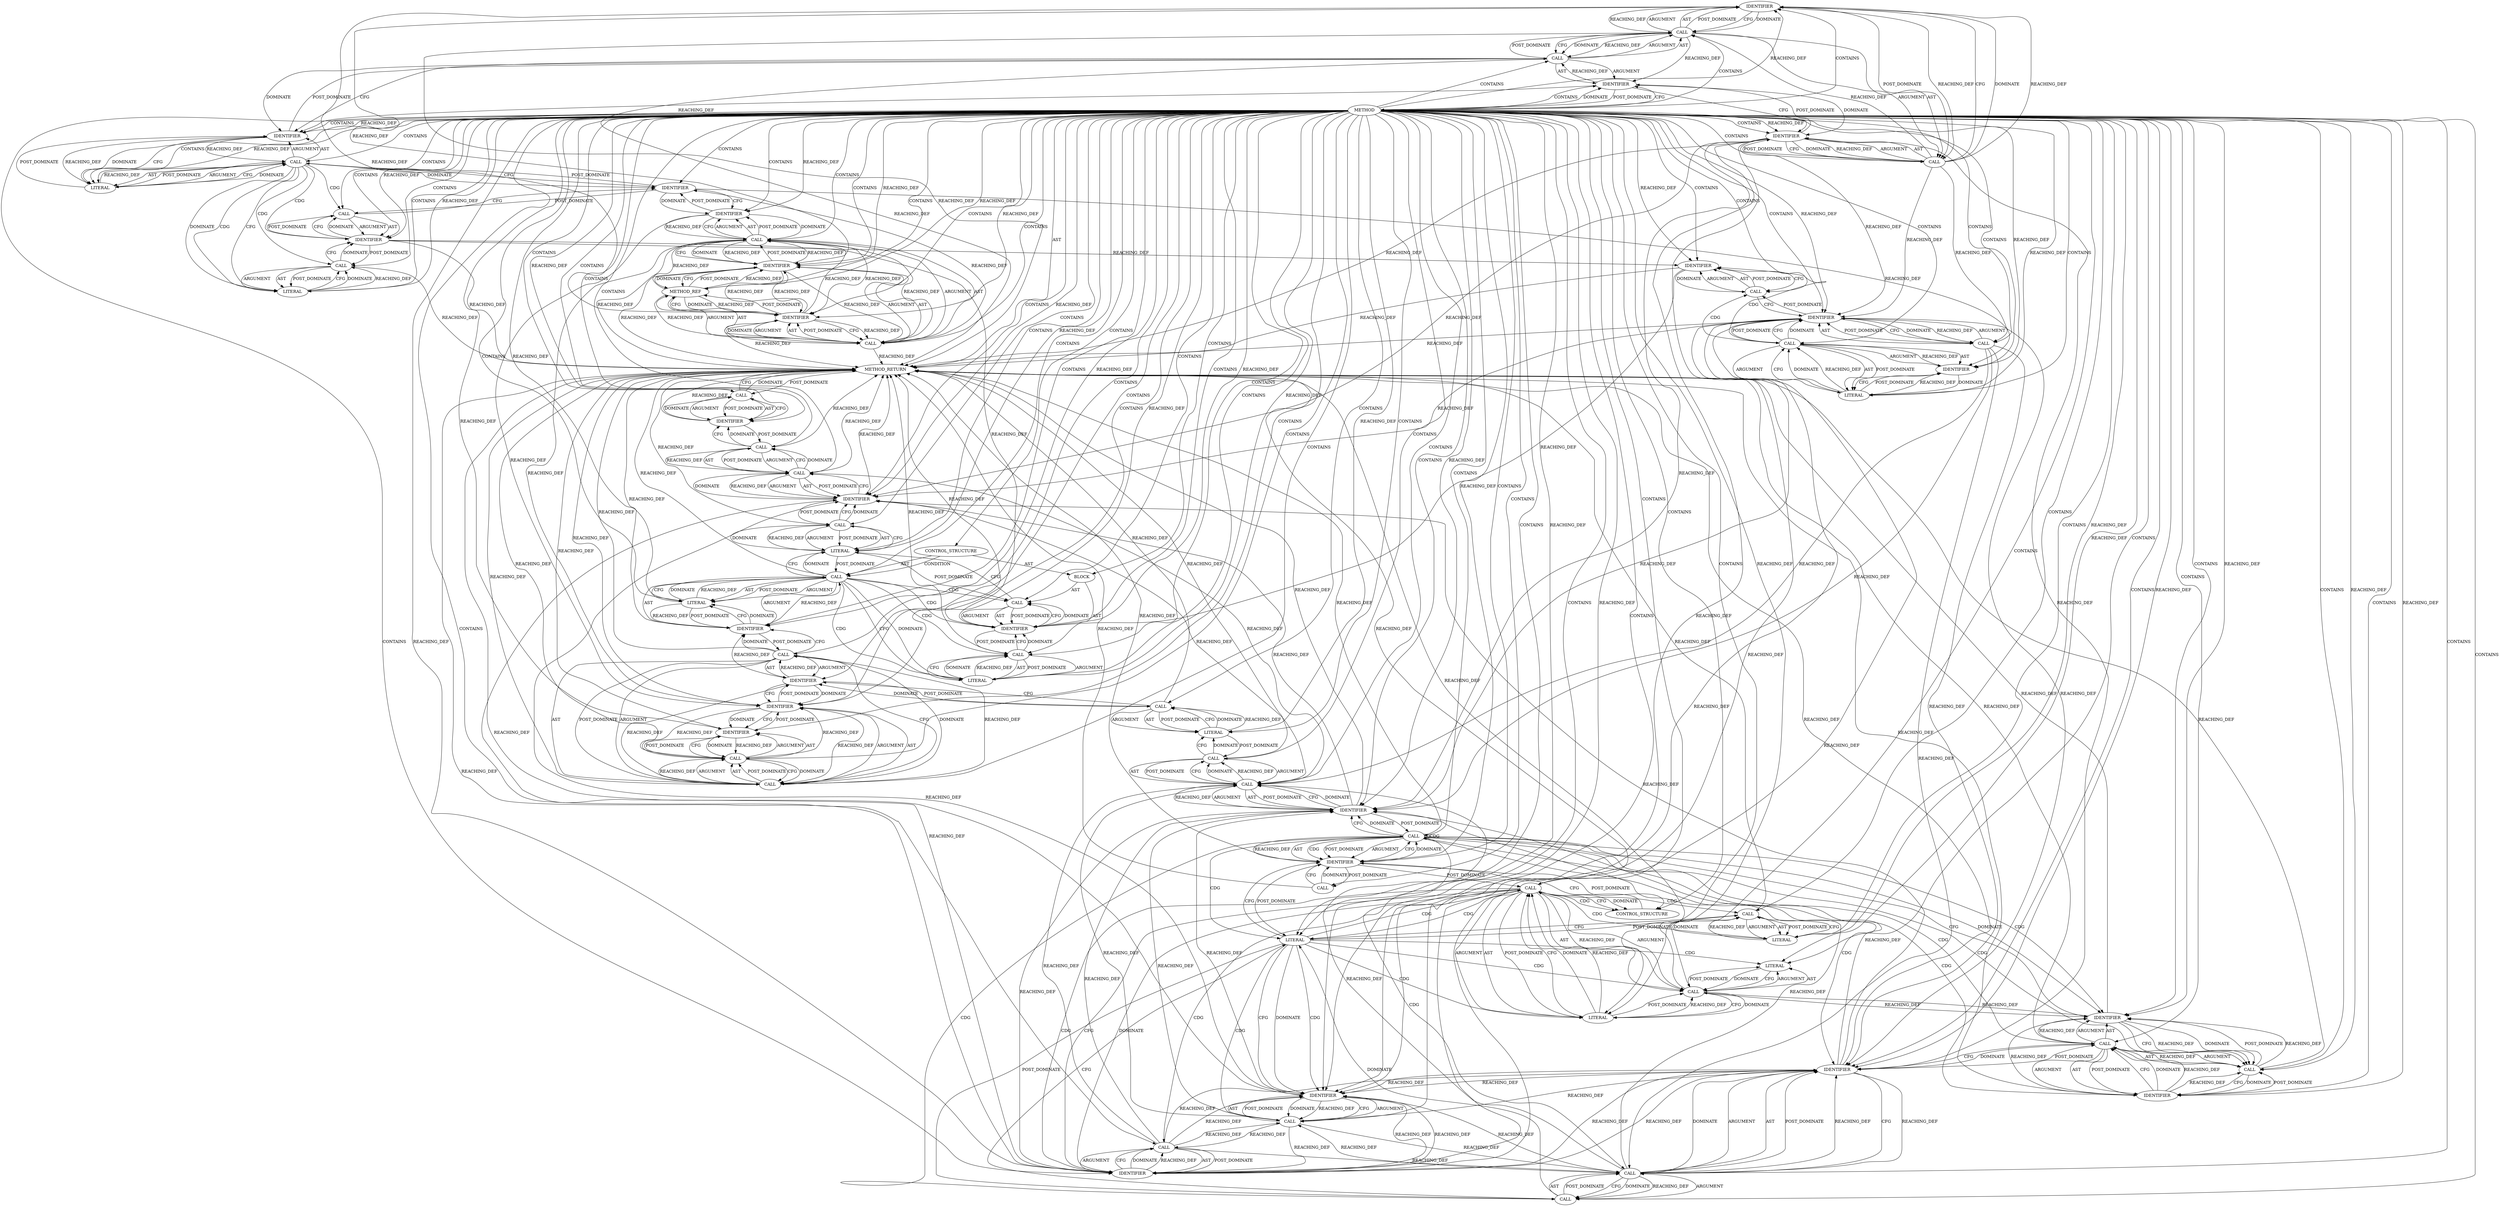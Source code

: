 digraph {
  68719476739[label=IDENTIFIER ARGUMENT_INDEX="2" CODE="NULL" COLUMN_NUMBER="43" LINE_NUMBER="19" NAME="NULL" ORDER="2" TYPE_FULL_NAME="ANY"]
  111669149697[label=METHOD AST_PARENT_FULL_NAME="mutexex.c:<global>" AST_PARENT_TYPE="TYPE_DECL" CODE="int main()
{
    int res;
    pthread_t a_thread;
    void *thread_result;
    res = pthread_mutex_init(&work_mutex, NULL);
    if (res != 0)
    {
        perror("]
  68719476749[label=IDENTIFIER ARGUMENT_INDEX="1" CODE="time_to_exit" COLUMN_NUMBER="13" LINE_NUMBER="35" NAME="time_to_exit" ORDER="1" TYPE_FULL_NAME="int"]
  30064771096[label=CALL ARGUMENT_INDEX="1" CODE="&work_mutex" COLUMN_NUMBER="32" DISPATCH_TYPE="STATIC_DISPATCH" LINE_NUMBER="41" METHOD_FULL_NAME="<operator>.addressOf" NAME="<operator>.addressOf" ORDER="1" SIGNATURE="" TYPE_FULL_NAME="ANY"]
  30064771076[label=CALL ARGUMENT_INDEX="2" CODE="pthread_mutex_init(&work_mutex, NULL)" COLUMN_NUMBER="11" DISPATCH_TYPE="STATIC_DISPATCH" LINE_NUMBER="19" METHOD_FULL_NAME="pthread_mutex_init" NAME="pthread_mutex_init" ORDER="2" SIGNATURE="" TYPE_FULL_NAME="ANY"]
  68719476756[label=IDENTIFIER ARGUMENT_INDEX="1" CODE="work_mutex" COLUMN_NUMBER="27" LINE_NUMBER="54" NAME="work_mutex" ORDER="1" TYPE_FULL_NAME="pthread_mutex_t"]
  47244640262[label=CONTROL_STRUCTURE ARGUMENT_INDEX="-1" CODE="break;" COLUMN_NUMBER="17" CONTROL_STRUCTURE_TYPE="BREAK" LINE_NUMBER="49" ORDER="1" PARSER_TYPE_NAME="CASTBreakStatement"]
  30064771101[label=CALL ARGUMENT_INDEX="-1" CODE="sleep(1)" COLUMN_NUMBER="17" DISPATCH_TYPE="STATIC_DISPATCH" LINE_NUMBER="45" METHOD_FULL_NAME="sleep" NAME="sleep" ORDER="2" SIGNATURE="" TYPE_FULL_NAME="ANY"]
  68719476759[label=IDENTIFIER ARGUMENT_INDEX="1" CODE="thread_result" COLUMN_NUMBER="35" LINE_NUMBER="56" NAME="thread_result" ORDER="1" TYPE_FULL_NAME="void*"]
  30064771097[label=CALL ARGUMENT_INDEX="-1"]
  30064771075[label=CALL ARGUMENT_INDEX="-1" CODE="res = pthread_mutex_init(&work_mutex, NULL)" COLUMN_NUMBER="5" DISPATCH_TYPE="STATIC_DISPATCH" LINE_NUMBER="19" METHOD_FULL_NAME="<operator>.assignment" NAME="<operator>.assignment" ORDER="4" SIGNATURE="" TYPE_FULL_NAME="ANY"]
  124554051584[label=METHOD_REF ARGUMENT_INDEX="3" CODE="thread_function" COLUMN_NUMBER="43" LINE_NUMBER="26" METHOD_FULL_NAME="thread_function" ORDER="3" TYPE_FULL_NAME="void*"]
  30064771091[label=CALL ARGUMENT_INDEX="-1" CODE="fgets(work_area, WORK_SIZE, stdin)" COLUMN_NUMBER="9" DISPATCH_TYPE="STATIC_DISPATCH" LINE_NUMBER="37" METHOD_FULL_NAME="fgets" NAME="fgets" ORDER="1" SIGNATURE="" TYPE_FULL_NAME="ANY"]
  30064771102[label=CALL ARGUMENT_INDEX="-1" CODE="pthread_mutex_unlock(&work_mutex)" COLUMN_NUMBER="5" DISPATCH_TYPE="STATIC_DISPATCH" LINE_NUMBER="54" METHOD_FULL_NAME="pthread_mutex_unlock" NAME="pthread_mutex_unlock" ORDER="11" SIGNATURE="" TYPE_FULL_NAME="ANY"]
  30064771083[label=CALL ARGUMENT_INDEX="1" CODE="&a_thread" COLUMN_NUMBER="26" DISPATCH_TYPE="STATIC_DISPATCH" LINE_NUMBER="26" METHOD_FULL_NAME="<operator>.addressOf" NAME="<operator>.addressOf" ORDER="1" SIGNATURE="" TYPE_FULL_NAME="ANY"]
  68719476747[label=IDENTIFIER ARGUMENT_INDEX="1" CODE="EXIT_FAILURE" COLUMN_NUMBER="14" LINE_NUMBER="30" NAME="EXIT_FAILURE" ORDER="1" TYPE_FULL_NAME="ANY"]
  30064771113[label=CALL ARGUMENT_INDEX="1" CODE="&work_mutex" COLUMN_NUMBER="27" DISPATCH_TYPE="STATIC_DISPATCH" LINE_NUMBER="64" METHOD_FULL_NAME="<operator>.addressOf" NAME="<operator>.addressOf" ORDER="1" SIGNATURE="" TYPE_FULL_NAME="ANY"]
  68719476742[label=IDENTIFIER ARGUMENT_INDEX="1" CODE="res" COLUMN_NUMBER="5" LINE_NUMBER="26" NAME="res" ORDER="1" TYPE_FULL_NAME="int"]
  68719476762[label=IDENTIFIER ARGUMENT_INDEX="1" CODE="work_mutex" COLUMN_NUMBER="28" LINE_NUMBER="64" NAME="work_mutex" ORDER="1" TYPE_FULL_NAME="pthread_mutex_t"]
  68719476755[label=IDENTIFIER ARGUMENT_INDEX="1" CODE="work_mutex" COLUMN_NUMBER="39" LINE_NUMBER="44" NAME="work_mutex" ORDER="1" TYPE_FULL_NAME="pthread_mutex_t"]
  30064771098[label=CALL ARGUMENT_INDEX="1"]
  68719476748[label=IDENTIFIER ARGUMENT_INDEX="1" CODE="work_mutex" COLUMN_NUMBER="25" LINE_NUMBER="33" NAME="work_mutex" ORDER="1" TYPE_FULL_NAME="pthread_mutex_t"]
  68719476763[label=IDENTIFIER ARGUMENT_INDEX="1" CODE="EXIT_SUCCESS" COLUMN_NUMBER="10" LINE_NUMBER="65" NAME="EXIT_SUCCESS" ORDER="1" TYPE_FULL_NAME="ANY"]
  30064771110[label=CALL ARGUMENT_INDEX="-1" CODE="exit(EXIT_FAILURE)" COLUMN_NUMBER="9" DISPATCH_TYPE="STATIC_DISPATCH" LINE_NUMBER="60" METHOD_FULL_NAME="exit" NAME="exit" ORDER="2" SIGNATURE="" TYPE_FULL_NAME="ANY"]
  30064771107[label=CALL ARGUMENT_INDEX="2" CODE="&thread_result" COLUMN_NUMBER="34" DISPATCH_TYPE="STATIC_DISPATCH" LINE_NUMBER="56" METHOD_FULL_NAME="<operator>.addressOf" NAME="<operator>.addressOf" ORDER="2" SIGNATURE="" TYPE_FULL_NAME="ANY"]
  90194313220[label=LITERAL ARGUMENT_INDEX="2" CODE="0" COLUMN_NUMBER="16" LINE_NUMBER="27" ORDER="2" TYPE_FULL_NAME="int"]
  30064771080[label=CALL ARGUMENT_INDEX="-1" CODE="exit(EXIT_FAILURE)" COLUMN_NUMBER="9" DISPATCH_TYPE="STATIC_DISPATCH" LINE_NUMBER="23" METHOD_FULL_NAME="exit" NAME="exit" ORDER="2" SIGNATURE="" TYPE_FULL_NAME="ANY"]
  68719476743[label=IDENTIFIER ARGUMENT_INDEX="1" CODE="a_thread" COLUMN_NUMBER="27" LINE_NUMBER="26" NAME="a_thread" ORDER="1" TYPE_FULL_NAME="pthread_t"]
  68719476744[label=IDENTIFIER ARGUMENT_INDEX="2" CODE="NULL" COLUMN_NUMBER="37" LINE_NUMBER="26" NAME="NULL" ORDER="2" TYPE_FULL_NAME="ANY"]
  90194313231[label=LITERAL ARGUMENT_INDEX="1" CODE="" COLUMN_NUMBER="12" LINE_NUMBER="63" ORDER="1" TYPE_FULL_NAME="char*"]
  30064771092[label=CALL ARGUMENT_INDEX="2" CODE="WORK_SIZE" COLUMN_NUMBER="26" DISPATCH_TYPE="INLINED" LINE_NUMBER="37" METHOD_FULL_NAME="mutexex.c:10:10:WORK_SIZE:0" NAME="WORK_SIZE" ORDER="2" SIGNATURE="" TYPE_FULL_NAME="int"]
  30064771094[label=CALL ARGUMENT_INDEX="1" CODE="&work_mutex" COLUMN_NUMBER="30" DISPATCH_TYPE="STATIC_DISPATCH" LINE_NUMBER="38" METHOD_FULL_NAME="<operator>.addressOf" NAME="<operator>.addressOf" ORDER="1" SIGNATURE="" TYPE_FULL_NAME="ANY"]
  90194313218[label=LITERAL ARGUMENT_INDEX="2" CODE="0" COLUMN_NUMBER="16" LINE_NUMBER="20" ORDER="2" TYPE_FULL_NAME="int"]
  68719476753[label=IDENTIFIER ARGUMENT_INDEX="1" CODE="work_mutex" COLUMN_NUMBER="33" LINE_NUMBER="41" NAME="work_mutex" ORDER="1" TYPE_FULL_NAME="pthread_mutex_t"]
  68719476738[label=IDENTIFIER ARGUMENT_INDEX="1" CODE="work_mutex" COLUMN_NUMBER="31" LINE_NUMBER="19" NAME="work_mutex" ORDER="1" TYPE_FULL_NAME="pthread_mutex_t"]
  30064771112[label=CALL ARGUMENT_INDEX="-1" CODE="pthread_mutex_destroy(&work_mutex)" COLUMN_NUMBER="5" DISPATCH_TYPE="STATIC_DISPATCH" LINE_NUMBER="64" METHOD_FULL_NAME="pthread_mutex_destroy" NAME="pthread_mutex_destroy" ORDER="16" SIGNATURE="" TYPE_FULL_NAME="ANY"]
  30064771077[label=CALL ARGUMENT_INDEX="1" CODE="&work_mutex" COLUMN_NUMBER="30" DISPATCH_TYPE="STATIC_DISPATCH" LINE_NUMBER="19" METHOD_FULL_NAME="<operator>.addressOf" NAME="<operator>.addressOf" ORDER="1" SIGNATURE="" TYPE_FULL_NAME="ANY"]
  30064771114[label=CALL ARGUMENT_INDEX="-1" CODE="exit(EXIT_SUCCESS)" COLUMN_NUMBER="5" DISPATCH_TYPE="STATIC_DISPATCH" LINE_NUMBER="65" METHOD_FULL_NAME="exit" NAME="exit" ORDER="17" SIGNATURE="" TYPE_FULL_NAME="ANY"]
  30064771082[label=CALL ARGUMENT_INDEX="2" CODE="pthread_create(&a_thread, NULL, thread_function, NULL)" COLUMN_NUMBER="11" DISPATCH_TYPE="STATIC_DISPATCH" LINE_NUMBER="26" METHOD_FULL_NAME="pthread_create" NAME="pthread_create" ORDER="2" SIGNATURE="" TYPE_FULL_NAME="ANY"]
  68719476746[label=IDENTIFIER ARGUMENT_INDEX="1" CODE="res" COLUMN_NUMBER="9" LINE_NUMBER="27" NAME="res" ORDER="1" TYPE_FULL_NAME="int"]
  68719476737[label=IDENTIFIER ARGUMENT_INDEX="1" CODE="res" COLUMN_NUMBER="5" LINE_NUMBER="19" NAME="res" ORDER="1" TYPE_FULL_NAME="int"]
  68719476761[label=IDENTIFIER ARGUMENT_INDEX="1" CODE="EXIT_FAILURE" COLUMN_NUMBER="14" LINE_NUMBER="60" NAME="EXIT_FAILURE" ORDER="1" TYPE_FULL_NAME="ANY"]
  68719476760[label=IDENTIFIER ARGUMENT_INDEX="1" CODE="res" COLUMN_NUMBER="9" LINE_NUMBER="57" NAME="res" ORDER="1" TYPE_FULL_NAME="int"]
  30064771089[label=CALL ARGUMENT_INDEX="-1" CODE="printf(" COLUMN_NUMBER="5" DISPATCH_TYPE="STATIC_DISPATCH" LINE_NUMBER="34" METHOD_FULL_NAME="printf" NAME="printf" ORDER="9" SIGNATURE="" TYPE_FULL_NAME="ANY"]
  30064771086[label=CALL ARGUMENT_INDEX="-1" CODE="exit(EXIT_FAILURE)" COLUMN_NUMBER="9" DISPATCH_TYPE="STATIC_DISPATCH" LINE_NUMBER="30" METHOD_FULL_NAME="exit" NAME="exit" ORDER="2" SIGNATURE="" TYPE_FULL_NAME="ANY"]
  30064771111[label=CALL ARGUMENT_INDEX="-1" CODE="printf(" COLUMN_NUMBER="5" DISPATCH_TYPE="STATIC_DISPATCH" LINE_NUMBER="63" METHOD_FULL_NAME="printf" NAME="printf" ORDER="15" SIGNATURE="" TYPE_FULL_NAME="ANY"]
  68719476758[label=IDENTIFIER ARGUMENT_INDEX="1" CODE="a_thread" COLUMN_NUMBER="24" LINE_NUMBER="56" NAME="a_thread" ORDER="1" TYPE_FULL_NAME="pthread_t"]
  30064771088[label=CALL ARGUMENT_INDEX="1" CODE="&work_mutex" COLUMN_NUMBER="24" DISPATCH_TYPE="STATIC_DISPATCH" LINE_NUMBER="33" METHOD_FULL_NAME="<operator>.addressOf" NAME="<operator>.addressOf" ORDER="1" SIGNATURE="" TYPE_FULL_NAME="ANY"]
  30064771103[label=CALL ARGUMENT_INDEX="1" CODE="&work_mutex" COLUMN_NUMBER="26" DISPATCH_TYPE="STATIC_DISPATCH" LINE_NUMBER="54" METHOD_FULL_NAME="<operator>.addressOf" NAME="<operator>.addressOf" ORDER="1" SIGNATURE="" TYPE_FULL_NAME="ANY"]
  90194313230[label=LITERAL ARGUMENT_INDEX="1" CODE="" COLUMN_NUMBER="16" LINE_NUMBER="59" ORDER="1" TYPE_FULL_NAME="char*"]
  25769803786[label=BLOCK ARGUMENT_INDEX="-1" CODE="{
        perror(" COLUMN_NUMBER="5" LINE_NUMBER="58" ORDER="2" TYPE_FULL_NAME="void"]
  30064771106[label=CALL ARGUMENT_INDEX="2" CODE="pthread_join(a_thread, &thread_result)" COLUMN_NUMBER="11" DISPATCH_TYPE="STATIC_DISPATCH" LINE_NUMBER="56" METHOD_FULL_NAME="pthread_join" NAME="pthread_join" ORDER="2" SIGNATURE="" TYPE_FULL_NAME="ANY"]
  30064771078[label=CALL ARGUMENT_INDEX="-1" CODE="res != 0" COLUMN_NUMBER="9" DISPATCH_TYPE="STATIC_DISPATCH" LINE_NUMBER="20" METHOD_FULL_NAME="<operator>.notEquals" NAME="<operator>.notEquals" ORDER="1" SIGNATURE="" TYPE_FULL_NAME="ANY"]
  68719476745[label=IDENTIFIER ARGUMENT_INDEX="4" CODE="NULL" COLUMN_NUMBER="60" LINE_NUMBER="26" NAME="NULL" ORDER="4" TYPE_FULL_NAME="ANY"]
  68719476741[label=IDENTIFIER ARGUMENT_INDEX="1" CODE="EXIT_FAILURE" COLUMN_NUMBER="14" LINE_NUMBER="23" NAME="EXIT_FAILURE" ORDER="1" TYPE_FULL_NAME="ANY"]
  68719476752[label=IDENTIFIER ARGUMENT_INDEX="1" CODE="work_mutex" COLUMN_NUMBER="31" LINE_NUMBER="38" NAME="work_mutex" ORDER="1" TYPE_FULL_NAME="pthread_mutex_t"]
  30064771079[label=CALL ARGUMENT_INDEX="-1" CODE="perror(" COLUMN_NUMBER="9" DISPATCH_TYPE="STATIC_DISPATCH" LINE_NUMBER="22" METHOD_FULL_NAME="perror" NAME="perror" ORDER="1" SIGNATURE="" TYPE_FULL_NAME="ANY"]
  30064771093[label=CALL ARGUMENT_INDEX="-1" CODE="pthread_mutex_unlock(&work_mutex)" COLUMN_NUMBER="9" DISPATCH_TYPE="STATIC_DISPATCH" LINE_NUMBER="38" METHOD_FULL_NAME="pthread_mutex_unlock" NAME="pthread_mutex_unlock" ORDER="2" SIGNATURE="" TYPE_FULL_NAME="ANY"]
  30064771109[label=CALL ARGUMENT_INDEX="-1" CODE="perror(" COLUMN_NUMBER="9" DISPATCH_TYPE="STATIC_DISPATCH" LINE_NUMBER="59" METHOD_FULL_NAME="perror" NAME="perror" ORDER="1" SIGNATURE="" TYPE_FULL_NAME="ANY"]
  30064771084[label=CALL ARGUMENT_INDEX="-1" CODE="res != 0" COLUMN_NUMBER="9" DISPATCH_TYPE="STATIC_DISPATCH" LINE_NUMBER="27" METHOD_FULL_NAME="<operator>.notEquals" NAME="<operator>.notEquals" ORDER="1" SIGNATURE="" TYPE_FULL_NAME="ANY"]
  128849018880[label=METHOD_RETURN CODE="RET" COLUMN_NUMBER="1" EVALUATION_STRATEGY="BY_VALUE" LINE_NUMBER="14" ORDER="2" TYPE_FULL_NAME="int"]
  68719476750[label=IDENTIFIER ARGUMENT_INDEX="1" CODE="work_area" COLUMN_NUMBER="15" LINE_NUMBER="37" NAME="work_area" ORDER="1"]
  68719476751[label=IDENTIFIER ARGUMENT_INDEX="3" CODE="stdin" COLUMN_NUMBER="37" LINE_NUMBER="37" NAME="stdin" ORDER="3" TYPE_FULL_NAME="ANY"]
  90194313227[label=LITERAL ARGUMENT_INDEX="1" CODE="1" COLUMN_NUMBER="23" LINE_NUMBER="45" ORDER="1" TYPE_FULL_NAME="int"]
  90194313224[label=LITERAL ARGUMENT_INDEX="-1" CODE="1" COLUMN_NUMBER="16" LINE_NUMBER="39" ORDER="1" TYPE_FULL_NAME="int"]
  90194313219[label=LITERAL ARGUMENT_INDEX="1" CODE="" COLUMN_NUMBER="16" LINE_NUMBER="22" ORDER="1" TYPE_FULL_NAME="char*"]
  30064771104[label=CALL ARGUMENT_INDEX="-1" CODE="printf(" COLUMN_NUMBER="5" DISPATCH_TYPE="STATIC_DISPATCH" LINE_NUMBER="55" METHOD_FULL_NAME="printf" NAME="printf" ORDER="12" SIGNATURE="" TYPE_FULL_NAME="ANY"]
  30064771105[label=CALL ARGUMENT_INDEX="-1" CODE="res = pthread_join(a_thread, &thread_result)" COLUMN_NUMBER="5" DISPATCH_TYPE="STATIC_DISPATCH" LINE_NUMBER="56" METHOD_FULL_NAME="<operator>.assignment" NAME="<operator>.assignment" ORDER="13" SIGNATURE="" TYPE_FULL_NAME="ANY"]
  90194313229[label=LITERAL ARGUMENT_INDEX="2" CODE="0" COLUMN_NUMBER="16" LINE_NUMBER="57" ORDER="2" TYPE_FULL_NAME="int"]
  90194313226[label=LITERAL ARGUMENT_INDEX="2" CODE="'\0'" COLUMN_NUMBER="33" LINE_NUMBER="42" ORDER="2" TYPE_FULL_NAME="char"]
  30064771090[label=CALL ARGUMENT_INDEX="-1" CODE="!time_to_exit" COLUMN_NUMBER="12" DISPATCH_TYPE="STATIC_DISPATCH" LINE_NUMBER="35" METHOD_FULL_NAME="<operator>.logicalNot" NAME="<operator>.logicalNot" ORDER="1" SIGNATURE="" TYPE_FULL_NAME="ANY"]
  30064771108[label=CALL ARGUMENT_INDEX="-1" CODE="res != 0" COLUMN_NUMBER="9" DISPATCH_TYPE="STATIC_DISPATCH" LINE_NUMBER="57" METHOD_FULL_NAME="<operator>.notEquals" NAME="<operator>.notEquals" ORDER="1" SIGNATURE="" TYPE_FULL_NAME="ANY"]
  47244640263[label=CONTROL_STRUCTURE ARGUMENT_INDEX="-1" CODE="if (res != 0)" COLUMN_NUMBER="5" CONTROL_STRUCTURE_TYPE="IF" LINE_NUMBER="57" ORDER="14" PARSER_TYPE_NAME="CASTIfStatement"]
  30064771100[label=CALL ARGUMENT_INDEX="1" CODE="&work_mutex" COLUMN_NUMBER="38" DISPATCH_TYPE="STATIC_DISPATCH" LINE_NUMBER="44" METHOD_FULL_NAME="<operator>.addressOf" NAME="<operator>.addressOf" ORDER="1" SIGNATURE="" TYPE_FULL_NAME="ANY"]
  68719476757[label=IDENTIFIER ARGUMENT_INDEX="1" CODE="res" COLUMN_NUMBER="5" LINE_NUMBER="56" NAME="res" ORDER="1" TYPE_FULL_NAME="int"]
  68719476740[label=IDENTIFIER ARGUMENT_INDEX="1" CODE="res" COLUMN_NUMBER="9" LINE_NUMBER="20" NAME="res" ORDER="1" TYPE_FULL_NAME="int"]
  90194313225[label=LITERAL ARGUMENT_INDEX="2" CODE="0" COLUMN_NUMBER="27" LINE_NUMBER="42" ORDER="2" TYPE_FULL_NAME="int"]
  90194313228[label=LITERAL ARGUMENT_INDEX="1" CODE="" COLUMN_NUMBER="12" LINE_NUMBER="55" ORDER="1" TYPE_FULL_NAME="char*"]
  25769803786 -> 30064771109 [label=AST]
  25769803786 -> 30064771110 [label=AST]
  30064771075 -> 68719476737 [label=ARGUMENT]
  30064771075 -> 30064771076 [label=ARGUMENT]
  30064771075 -> 68719476737 [label=AST]
  30064771075 -> 30064771076 [label=AST]
  30064771075 -> 68719476740 [label=CFG]
  30064771075 -> 68719476740 [label=DOMINATE]
  30064771075 -> 30064771076 [label=POST_DOMINATE]
  30064771075 -> 128849018880 [label=REACHING_DEF]
  30064771076 -> 30064771077 [label=ARGUMENT]
  30064771076 -> 68719476739 [label=ARGUMENT]
  30064771076 -> 30064771077 [label=AST]
  30064771076 -> 68719476739 [label=AST]
  30064771076 -> 30064771075 [label=CFG]
  30064771076 -> 30064771075 [label=DOMINATE]
  30064771076 -> 68719476739 [label=POST_DOMINATE]
  30064771076 -> 68719476737 [label=REACHING_DEF]
  30064771076 -> 30064771075 [label=REACHING_DEF]
  30064771076 -> 128849018880 [label=REACHING_DEF]
  30064771077 -> 68719476738 [label=ARGUMENT]
  30064771077 -> 68719476738 [label=AST]
  30064771077 -> 68719476739 [label=CFG]
  30064771077 -> 68719476739 [label=DOMINATE]
  30064771077 -> 68719476738 [label=POST_DOMINATE]
  30064771077 -> 68719476739 [label=REACHING_DEF]
  30064771077 -> 30064771076 [label=REACHING_DEF]
  30064771077 -> 68719476748 [label=REACHING_DEF]
  30064771077 -> 30064771088 [label=REACHING_DEF]
  30064771078 -> 68719476740 [label=ARGUMENT]
  30064771078 -> 90194313218 [label=ARGUMENT]
  30064771078 -> 68719476740 [label=AST]
  30064771078 -> 90194313218 [label=AST]
  30064771078 -> 30064771080 [label=CDG]
  30064771078 -> 30064771079 [label=CDG]
  30064771078 -> 90194313219 [label=CDG]
  30064771078 -> 68719476741 [label=CDG]
  30064771078 -> 90194313219 [label=CFG]
  30064771078 -> 68719476742 [label=CFG]
  30064771078 -> 68719476742 [label=DOMINATE]
  30064771078 -> 90194313219 [label=DOMINATE]
  30064771078 -> 90194313218 [label=POST_DOMINATE]
  30064771079 -> 90194313219 [label=ARGUMENT]
  30064771079 -> 90194313219 [label=AST]
  30064771079 -> 68719476741 [label=CFG]
  30064771079 -> 68719476741 [label=DOMINATE]
  30064771079 -> 90194313219 [label=POST_DOMINATE]
  30064771079 -> 128849018880 [label=REACHING_DEF]
  30064771080 -> 68719476741 [label=ARGUMENT]
  30064771080 -> 68719476741 [label=AST]
  30064771080 -> 68719476742 [label=CFG]
  30064771080 -> 68719476741 [label=POST_DOMINATE]
  30064771082 -> 30064771083 [label=ARGUMENT]
  30064771082 -> 68719476744 [label=ARGUMENT]
  30064771082 -> 124554051584 [label=ARGUMENT]
  30064771082 -> 68719476745 [label=ARGUMENT]
  30064771082 -> 30064771083 [label=AST]
  30064771082 -> 68719476744 [label=AST]
  30064771082 -> 124554051584 [label=AST]
  30064771082 -> 68719476745 [label=AST]
  30064771082 -> 68719476745 [label=POST_DOMINATE]
  30064771082 -> 68719476742 [label=REACHING_DEF]
  30064771082 -> 128849018880 [label=REACHING_DEF]
  30064771083 -> 68719476743 [label=ARGUMENT]
  30064771083 -> 68719476743 [label=AST]
  30064771083 -> 68719476744 [label=CFG]
  30064771083 -> 68719476744 [label=DOMINATE]
  30064771083 -> 68719476743 [label=POST_DOMINATE]
  30064771083 -> 68719476744 [label=REACHING_DEF]
  30064771083 -> 68719476745 [label=REACHING_DEF]
  30064771083 -> 30064771082 [label=REACHING_DEF]
  30064771083 -> 68719476758 [label=REACHING_DEF]
  30064771083 -> 128849018880 [label=REACHING_DEF]
  30064771084 -> 68719476746 [label=ARGUMENT]
  30064771084 -> 90194313220 [label=ARGUMENT]
  30064771084 -> 68719476746 [label=AST]
  30064771084 -> 90194313220 [label=AST]
  30064771084 -> 30064771086 [label=CDG]
  30064771084 -> 68719476747 [label=CDG]
  30064771084 -> 68719476748 [label=CFG]
  30064771084 -> 68719476748 [label=DOMINATE]
  30064771084 -> 90194313220 [label=POST_DOMINATE]
  30064771086 -> 68719476747 [label=ARGUMENT]
  30064771086 -> 68719476747 [label=AST]
  30064771086 -> 68719476748 [label=CFG]
  30064771086 -> 68719476747 [label=POST_DOMINATE]
  30064771088 -> 68719476748 [label=ARGUMENT]
  30064771088 -> 68719476748 [label=AST]
  30064771088 -> 68719476748 [label=POST_DOMINATE]
  30064771088 -> 30064771103 [label=REACHING_DEF]
  30064771088 -> 30064771094 [label=REACHING_DEF]
  30064771088 -> 68719476752 [label=REACHING_DEF]
  30064771088 -> 68719476756 [label=REACHING_DEF]
  30064771089 -> 68719476749 [label=CFG]
  30064771089 -> 68719476749 [label=DOMINATE]
  30064771089 -> 128849018880 [label=REACHING_DEF]
  30064771090 -> 68719476749 [label=ARGUMENT]
  30064771090 -> 68719476749 [label=AST]
  30064771090 -> 30064771090 [label=CDG]
  30064771090 -> 30064771092 [label=CDG]
  30064771090 -> 30064771091 [label=CDG]
  30064771090 -> 30064771094 [label=CDG]
  30064771090 -> 30064771093 [label=CDG]
  30064771090 -> 90194313224 [label=CDG]
  30064771090 -> 68719476749 [label=CDG]
  30064771090 -> 68719476751 [label=CDG]
  30064771090 -> 68719476750 [label=CDG]
  30064771090 -> 68719476752 [label=CDG]
  30064771090 -> 68719476750 [label=CFG]
  30064771090 -> 68719476756 [label=CFG]
  30064771090 -> 68719476750 [label=DOMINATE]
  30064771090 -> 68719476756 [label=DOMINATE]
  30064771090 -> 68719476749 [label=POST_DOMINATE]
  30064771090 -> 128849018880 [label=REACHING_DEF]
  30064771091 -> 68719476750 [label=ARGUMENT]
  30064771091 -> 30064771092 [label=ARGUMENT]
  30064771091 -> 68719476751 [label=ARGUMENT]
  30064771091 -> 68719476750 [label=AST]
  30064771091 -> 30064771092 [label=AST]
  30064771091 -> 68719476751 [label=AST]
  30064771091 -> 68719476752 [label=CFG]
  30064771091 -> 68719476752 [label=DOMINATE]
  30064771091 -> 68719476751 [label=POST_DOMINATE]
  30064771091 -> 128849018880 [label=REACHING_DEF]
  30064771092 -> 68719476751 [label=CFG]
  30064771092 -> 68719476751 [label=DOMINATE]
  30064771092 -> 68719476750 [label=POST_DOMINATE]
  30064771092 -> 68719476750 [label=REACHING_DEF]
  30064771092 -> 30064771091 [label=REACHING_DEF]
  30064771092 -> 128849018880 [label=REACHING_DEF]
  30064771093 -> 30064771094 [label=ARGUMENT]
  30064771093 -> 30064771094 [label=AST]
  30064771093 -> 90194313224 [label=CFG]
  30064771093 -> 90194313224 [label=DOMINATE]
  30064771093 -> 30064771094 [label=POST_DOMINATE]
  30064771094 -> 68719476752 [label=ARGUMENT]
  30064771094 -> 68719476752 [label=AST]
  30064771094 -> 30064771093 [label=CFG]
  30064771094 -> 30064771093 [label=DOMINATE]
  30064771094 -> 68719476752 [label=POST_DOMINATE]
  30064771094 -> 68719476753 [label=REACHING_DEF]
  30064771094 -> 30064771103 [label=REACHING_DEF]
  30064771094 -> 30064771096 [label=REACHING_DEF]
  30064771094 -> 30064771093 [label=REACHING_DEF]
  30064771094 -> 68719476752 [label=REACHING_DEF]
  30064771094 -> 68719476756 [label=REACHING_DEF]
  30064771096 -> 68719476753 [label=ARGUMENT]
  30064771096 -> 68719476753 [label=AST]
  30064771096 -> 68719476753 [label=POST_DOMINATE]
  30064771096 -> 30064771103 [label=REACHING_DEF]
  30064771096 -> 68719476755 [label=REACHING_DEF]
  30064771096 -> 30064771100 [label=REACHING_DEF]
  30064771096 -> 30064771094 [label=REACHING_DEF]
  30064771096 -> 68719476752 [label=REACHING_DEF]
  30064771096 -> 68719476756 [label=REACHING_DEF]
  30064771097 -> 30064771098 [label=ARGUMENT]
  30064771097 -> 90194313226 [label=ARGUMENT]
  30064771097 -> 30064771098 [label=AST]
  30064771097 -> 90194313226 [label=AST]
  30064771097 -> 90194313227 [label=CDG]
  30064771097 -> 47244640262 [label=CDG]
  30064771097 -> 90194313224 [label=CDG]
  30064771097 -> 30064771100 [label=CDG]
  30064771097 -> 30064771101 [label=CDG]
  30064771097 -> 68719476755 [label=CDG]
  30064771097 -> 68719476755 [label=CFG]
  30064771097 -> 47244640262 [label=CFG]
  30064771097 -> 68719476755 [label=DOMINATE]
  30064771097 -> 47244640262 [label=DOMINATE]
  30064771097 -> 90194313226 [label=POST_DOMINATE]
  30064771097 -> 128849018880 [label=REACHING_DEF]
  30064771098 -> 90194313225 [label=ARGUMENT]
  30064771098 -> 90194313225 [label=AST]
  30064771098 -> 90194313226 [label=CFG]
  30064771098 -> 90194313226 [label=DOMINATE]
  30064771098 -> 90194313225 [label=POST_DOMINATE]
  30064771098 -> 68719476750 [label=REACHING_DEF]
  30064771098 -> 30064771097 [label=REACHING_DEF]
  30064771098 -> 128849018880 [label=REACHING_DEF]
  30064771100 -> 68719476755 [label=ARGUMENT]
  30064771100 -> 68719476755 [label=AST]
  30064771100 -> 68719476755 [label=POST_DOMINATE]
  30064771100 -> 68719476753 [label=REACHING_DEF]
  30064771100 -> 30064771103 [label=REACHING_DEF]
  30064771100 -> 30064771096 [label=REACHING_DEF]
  30064771100 -> 30064771094 [label=REACHING_DEF]
  30064771100 -> 68719476752 [label=REACHING_DEF]
  30064771100 -> 68719476756 [label=REACHING_DEF]
  30064771101 -> 90194313227 [label=ARGUMENT]
  30064771101 -> 90194313227 [label=AST]
  30064771101 -> 90194313224 [label=CFG]
  30064771101 -> 90194313227 [label=POST_DOMINATE]
  30064771101 -> 128849018880 [label=REACHING_DEF]
  30064771102 -> 30064771103 [label=ARGUMENT]
  30064771102 -> 30064771103 [label=AST]
  30064771102 -> 90194313228 [label=CFG]
  30064771102 -> 90194313228 [label=DOMINATE]
  30064771102 -> 30064771103 [label=POST_DOMINATE]
  30064771102 -> 128849018880 [label=REACHING_DEF]
  30064771103 -> 68719476756 [label=ARGUMENT]
  30064771103 -> 68719476756 [label=AST]
  30064771103 -> 30064771102 [label=CFG]
  30064771103 -> 30064771102 [label=DOMINATE]
  30064771103 -> 68719476756 [label=POST_DOMINATE]
  30064771103 -> 30064771102 [label=REACHING_DEF]
  30064771103 -> 68719476762 [label=REACHING_DEF]
  30064771103 -> 30064771113 [label=REACHING_DEF]
  30064771104 -> 90194313228 [label=ARGUMENT]
  30064771104 -> 90194313228 [label=AST]
  30064771104 -> 68719476757 [label=CFG]
  30064771104 -> 68719476757 [label=DOMINATE]
  30064771104 -> 90194313228 [label=POST_DOMINATE]
  30064771104 -> 128849018880 [label=REACHING_DEF]
  30064771105 -> 68719476757 [label=ARGUMENT]
  30064771105 -> 30064771106 [label=ARGUMENT]
  30064771105 -> 68719476757 [label=AST]
  30064771105 -> 30064771106 [label=AST]
  30064771105 -> 68719476760 [label=CFG]
  30064771105 -> 68719476760 [label=DOMINATE]
  30064771105 -> 30064771106 [label=POST_DOMINATE]
  30064771105 -> 128849018880 [label=REACHING_DEF]
  30064771106 -> 68719476758 [label=ARGUMENT]
  30064771106 -> 30064771107 [label=ARGUMENT]
  30064771106 -> 68719476758 [label=AST]
  30064771106 -> 30064771107 [label=AST]
  30064771106 -> 30064771105 [label=CFG]
  30064771106 -> 30064771105 [label=DOMINATE]
  30064771106 -> 30064771107 [label=POST_DOMINATE]
  30064771106 -> 68719476757 [label=REACHING_DEF]
  30064771106 -> 30064771105 [label=REACHING_DEF]
  30064771106 -> 128849018880 [label=REACHING_DEF]
  30064771107 -> 68719476759 [label=ARGUMENT]
  30064771107 -> 68719476759 [label=AST]
  30064771107 -> 30064771106 [label=CFG]
  30064771107 -> 30064771106 [label=DOMINATE]
  30064771107 -> 68719476759 [label=POST_DOMINATE]
  30064771107 -> 68719476758 [label=REACHING_DEF]
  30064771107 -> 30064771106 [label=REACHING_DEF]
  30064771107 -> 128849018880 [label=REACHING_DEF]
  30064771108 -> 68719476760 [label=ARGUMENT]
  30064771108 -> 90194313229 [label=ARGUMENT]
  30064771108 -> 68719476760 [label=AST]
  30064771108 -> 90194313229 [label=AST]
  30064771108 -> 90194313230 [label=CDG]
  30064771108 -> 68719476761 [label=CDG]
  30064771108 -> 30064771110 [label=CDG]
  30064771108 -> 30064771109 [label=CDG]
  30064771108 -> 90194313230 [label=CFG]
  30064771108 -> 90194313231 [label=CFG]
  30064771108 -> 90194313231 [label=DOMINATE]
  30064771108 -> 90194313230 [label=DOMINATE]
  30064771108 -> 90194313229 [label=POST_DOMINATE]
  30064771108 -> 128849018880 [label=REACHING_DEF]
  30064771109 -> 90194313230 [label=ARGUMENT]
  30064771109 -> 90194313230 [label=AST]
  30064771109 -> 68719476761 [label=CFG]
  30064771109 -> 68719476761 [label=DOMINATE]
  30064771109 -> 90194313230 [label=POST_DOMINATE]
  30064771109 -> 128849018880 [label=REACHING_DEF]
  30064771110 -> 68719476761 [label=ARGUMENT]
  30064771110 -> 68719476761 [label=AST]
  30064771110 -> 90194313231 [label=CFG]
  30064771110 -> 68719476761 [label=POST_DOMINATE]
  30064771111 -> 90194313231 [label=ARGUMENT]
  30064771111 -> 90194313231 [label=AST]
  30064771111 -> 68719476762 [label=CFG]
  30064771111 -> 68719476762 [label=DOMINATE]
  30064771111 -> 90194313231 [label=POST_DOMINATE]
  30064771111 -> 128849018880 [label=REACHING_DEF]
  30064771112 -> 30064771113 [label=ARGUMENT]
  30064771112 -> 30064771113 [label=AST]
  30064771112 -> 68719476763 [label=CFG]
  30064771112 -> 68719476763 [label=DOMINATE]
  30064771112 -> 30064771113 [label=POST_DOMINATE]
  30064771112 -> 128849018880 [label=REACHING_DEF]
  30064771113 -> 68719476762 [label=ARGUMENT]
  30064771113 -> 68719476762 [label=AST]
  30064771113 -> 30064771112 [label=CFG]
  30064771113 -> 30064771112 [label=DOMINATE]
  30064771113 -> 68719476762 [label=POST_DOMINATE]
  30064771113 -> 30064771112 [label=REACHING_DEF]
  30064771113 -> 128849018880 [label=REACHING_DEF]
  30064771114 -> 68719476763 [label=ARGUMENT]
  30064771114 -> 68719476763 [label=AST]
  30064771114 -> 128849018880 [label=CFG]
  30064771114 -> 128849018880 [label=DOMINATE]
  30064771114 -> 68719476763 [label=POST_DOMINATE]
  47244640262 -> 68719476749 [label=CFG]
  47244640263 -> 30064771108 [label=AST]
  47244640263 -> 25769803786 [label=AST]
  47244640263 -> 30064771108 [label=CONDITION]
  68719476737 -> 68719476738 [label=CFG]
  68719476737 -> 68719476738 [label=DOMINATE]
  68719476737 -> 111669149697 [label=POST_DOMINATE]
  68719476737 -> 30064771075 [label=REACHING_DEF]
  68719476737 -> 68719476740 [label=REACHING_DEF]
  68719476738 -> 30064771077 [label=CFG]
  68719476738 -> 30064771077 [label=DOMINATE]
  68719476738 -> 68719476737 [label=POST_DOMINATE]
  68719476738 -> 68719476753 [label=REACHING_DEF]
  68719476738 -> 68719476762 [label=REACHING_DEF]
  68719476738 -> 68719476755 [label=REACHING_DEF]
  68719476738 -> 68719476748 [label=REACHING_DEF]
  68719476738 -> 30064771077 [label=REACHING_DEF]
  68719476738 -> 68719476752 [label=REACHING_DEF]
  68719476738 -> 68719476756 [label=REACHING_DEF]
  68719476738 -> 128849018880 [label=REACHING_DEF]
  68719476739 -> 30064771076 [label=CFG]
  68719476739 -> 30064771076 [label=DOMINATE]
  68719476739 -> 30064771077 [label=POST_DOMINATE]
  68719476739 -> 30064771077 [label=REACHING_DEF]
  68719476739 -> 30064771076 [label=REACHING_DEF]
  68719476739 -> 68719476744 [label=REACHING_DEF]
  68719476739 -> 68719476745 [label=REACHING_DEF]
  68719476740 -> 90194313218 [label=CFG]
  68719476740 -> 90194313218 [label=DOMINATE]
  68719476740 -> 30064771075 [label=POST_DOMINATE]
  68719476740 -> 30064771078 [label=REACHING_DEF]
  68719476741 -> 30064771080 [label=CFG]
  68719476741 -> 30064771080 [label=DOMINATE]
  68719476741 -> 30064771079 [label=POST_DOMINATE]
  68719476741 -> 68719476761 [label=REACHING_DEF]
  68719476741 -> 68719476747 [label=REACHING_DEF]
  68719476741 -> 128849018880 [label=REACHING_DEF]
  68719476742 -> 68719476743 [label=CFG]
  68719476742 -> 68719476743 [label=DOMINATE]
  68719476742 -> 30064771078 [label=POST_DOMINATE]
  68719476742 -> 30064771080 [label=POST_DOMINATE]
  68719476742 -> 68719476746 [label=REACHING_DEF]
  68719476743 -> 30064771083 [label=CFG]
  68719476743 -> 30064771083 [label=DOMINATE]
  68719476743 -> 68719476742 [label=POST_DOMINATE]
  68719476743 -> 30064771083 [label=REACHING_DEF]
  68719476743 -> 68719476758 [label=REACHING_DEF]
  68719476744 -> 124554051584 [label=CFG]
  68719476744 -> 124554051584 [label=DOMINATE]
  68719476744 -> 30064771083 [label=POST_DOMINATE]
  68719476744 -> 30064771083 [label=REACHING_DEF]
  68719476744 -> 68719476745 [label=REACHING_DEF]
  68719476744 -> 30064771082 [label=REACHING_DEF]
  68719476744 -> 128849018880 [label=REACHING_DEF]
  68719476745 -> 30064771082 [label=CFG]
  68719476745 -> 30064771082 [label=DOMINATE]
  68719476745 -> 124554051584 [label=POST_DOMINATE]
  68719476745 -> 30064771083 [label=REACHING_DEF]
  68719476745 -> 68719476744 [label=REACHING_DEF]
  68719476745 -> 30064771082 [label=REACHING_DEF]
  68719476745 -> 128849018880 [label=REACHING_DEF]
  68719476746 -> 90194313220 [label=CFG]
  68719476746 -> 90194313220 [label=DOMINATE]
  68719476746 -> 30064771084 [label=REACHING_DEF]
  68719476747 -> 30064771086 [label=CFG]
  68719476747 -> 30064771086 [label=DOMINATE]
  68719476747 -> 68719476761 [label=REACHING_DEF]
  68719476747 -> 128849018880 [label=REACHING_DEF]
  68719476748 -> 30064771088 [label=CFG]
  68719476748 -> 30064771088 [label=DOMINATE]
  68719476748 -> 30064771084 [label=POST_DOMINATE]
  68719476748 -> 30064771086 [label=POST_DOMINATE]
  68719476748 -> 68719476753 [label=REACHING_DEF]
  68719476748 -> 68719476762 [label=REACHING_DEF]
  68719476748 -> 68719476755 [label=REACHING_DEF]
  68719476748 -> 30064771088 [label=REACHING_DEF]
  68719476748 -> 68719476752 [label=REACHING_DEF]
  68719476748 -> 68719476756 [label=REACHING_DEF]
  68719476748 -> 128849018880 [label=REACHING_DEF]
  68719476749 -> 30064771090 [label=CFG]
  68719476749 -> 30064771090 [label=DOMINATE]
  68719476749 -> 30064771097 [label=POST_DOMINATE]
  68719476749 -> 90194313224 [label=POST_DOMINATE]
  68719476749 -> 47244640262 [label=POST_DOMINATE]
  68719476749 -> 30064771089 [label=POST_DOMINATE]
  68719476749 -> 30064771090 [label=REACHING_DEF]
  68719476749 -> 128849018880 [label=REACHING_DEF]
  68719476750 -> 30064771092 [label=CFG]
  68719476750 -> 30064771092 [label=DOMINATE]
  68719476750 -> 30064771092 [label=REACHING_DEF]
  68719476750 -> 30064771091 [label=REACHING_DEF]
  68719476750 -> 30064771098 [label=REACHING_DEF]
  68719476750 -> 128849018880 [label=REACHING_DEF]
  68719476751 -> 30064771091 [label=CFG]
  68719476751 -> 30064771091 [label=DOMINATE]
  68719476751 -> 30064771092 [label=POST_DOMINATE]
  68719476751 -> 68719476750 [label=REACHING_DEF]
  68719476751 -> 30064771092 [label=REACHING_DEF]
  68719476751 -> 30064771091 [label=REACHING_DEF]
  68719476751 -> 128849018880 [label=REACHING_DEF]
  68719476752 -> 30064771094 [label=CFG]
  68719476752 -> 30064771094 [label=DOMINATE]
  68719476752 -> 30064771091 [label=POST_DOMINATE]
  68719476752 -> 68719476753 [label=REACHING_DEF]
  68719476752 -> 68719476762 [label=REACHING_DEF]
  68719476752 -> 68719476755 [label=REACHING_DEF]
  68719476752 -> 30064771094 [label=REACHING_DEF]
  68719476752 -> 68719476756 [label=REACHING_DEF]
  68719476752 -> 128849018880 [label=REACHING_DEF]
  68719476753 -> 30064771096 [label=CFG]
  68719476753 -> 30064771096 [label=DOMINATE]
  68719476753 -> 30064771096 [label=REACHING_DEF]
  68719476753 -> 68719476762 [label=REACHING_DEF]
  68719476753 -> 68719476755 [label=REACHING_DEF]
  68719476753 -> 68719476752 [label=REACHING_DEF]
  68719476753 -> 68719476756 [label=REACHING_DEF]
  68719476753 -> 128849018880 [label=REACHING_DEF]
  68719476755 -> 30064771100 [label=CFG]
  68719476755 -> 30064771100 [label=DOMINATE]
  68719476755 -> 68719476753 [label=REACHING_DEF]
  68719476755 -> 68719476762 [label=REACHING_DEF]
  68719476755 -> 30064771100 [label=REACHING_DEF]
  68719476755 -> 68719476752 [label=REACHING_DEF]
  68719476755 -> 68719476756 [label=REACHING_DEF]
  68719476755 -> 128849018880 [label=REACHING_DEF]
  68719476756 -> 30064771103 [label=CFG]
  68719476756 -> 30064771103 [label=DOMINATE]
  68719476756 -> 30064771090 [label=POST_DOMINATE]
  68719476756 -> 68719476762 [label=REACHING_DEF]
  68719476756 -> 30064771103 [label=REACHING_DEF]
  68719476756 -> 128849018880 [label=REACHING_DEF]
  68719476757 -> 68719476758 [label=CFG]
  68719476757 -> 68719476758 [label=DOMINATE]
  68719476757 -> 30064771104 [label=POST_DOMINATE]
  68719476757 -> 30064771105 [label=REACHING_DEF]
  68719476757 -> 68719476760 [label=REACHING_DEF]
  68719476758 -> 68719476759 [label=CFG]
  68719476758 -> 68719476759 [label=DOMINATE]
  68719476758 -> 68719476757 [label=POST_DOMINATE]
  68719476758 -> 30064771107 [label=REACHING_DEF]
  68719476758 -> 30064771106 [label=REACHING_DEF]
  68719476758 -> 128849018880 [label=REACHING_DEF]
  68719476759 -> 30064771107 [label=CFG]
  68719476759 -> 30064771107 [label=DOMINATE]
  68719476759 -> 68719476758 [label=POST_DOMINATE]
  68719476759 -> 30064771107 [label=REACHING_DEF]
  68719476759 -> 128849018880 [label=REACHING_DEF]
  68719476760 -> 90194313229 [label=CFG]
  68719476760 -> 90194313229 [label=DOMINATE]
  68719476760 -> 30064771105 [label=POST_DOMINATE]
  68719476760 -> 30064771108 [label=REACHING_DEF]
  68719476760 -> 128849018880 [label=REACHING_DEF]
  68719476761 -> 30064771110 [label=CFG]
  68719476761 -> 30064771110 [label=DOMINATE]
  68719476761 -> 30064771109 [label=POST_DOMINATE]
  68719476761 -> 128849018880 [label=REACHING_DEF]
  68719476762 -> 30064771113 [label=CFG]
  68719476762 -> 30064771113 [label=DOMINATE]
  68719476762 -> 30064771111 [label=POST_DOMINATE]
  68719476762 -> 30064771113 [label=REACHING_DEF]
  68719476762 -> 128849018880 [label=REACHING_DEF]
  68719476763 -> 30064771114 [label=CFG]
  68719476763 -> 30064771114 [label=DOMINATE]
  68719476763 -> 30064771112 [label=POST_DOMINATE]
  68719476763 -> 128849018880 [label=REACHING_DEF]
  90194313218 -> 30064771078 [label=CFG]
  90194313218 -> 30064771078 [label=DOMINATE]
  90194313218 -> 68719476740 [label=POST_DOMINATE]
  90194313218 -> 68719476740 [label=REACHING_DEF]
  90194313218 -> 30064771078 [label=REACHING_DEF]
  90194313219 -> 30064771079 [label=CFG]
  90194313219 -> 30064771079 [label=DOMINATE]
  90194313219 -> 30064771079 [label=REACHING_DEF]
  90194313220 -> 30064771084 [label=CFG]
  90194313220 -> 30064771084 [label=DOMINATE]
  90194313220 -> 68719476746 [label=POST_DOMINATE]
  90194313220 -> 68719476746 [label=REACHING_DEF]
  90194313220 -> 30064771084 [label=REACHING_DEF]
  90194313224 -> 30064771096 [label=CDG]
  90194313224 -> 30064771098 [label=CDG]
  90194313224 -> 30064771097 [label=CDG]
  90194313224 -> 90194313226 [label=CDG]
  90194313224 -> 90194313225 [label=CDG]
  90194313224 -> 68719476753 [label=CDG]
  90194313224 -> 68719476749 [label=CFG]
  90194313224 -> 68719476753 [label=CFG]
  90194313224 -> 68719476753 [label=DOMINATE]
  90194313224 -> 30064771101 [label=POST_DOMINATE]
  90194313224 -> 30064771093 [label=POST_DOMINATE]
  90194313225 -> 30064771098 [label=CFG]
  90194313225 -> 30064771098 [label=DOMINATE]
  90194313226 -> 30064771097 [label=CFG]
  90194313226 -> 30064771097 [label=DOMINATE]
  90194313226 -> 30064771098 [label=POST_DOMINATE]
  90194313226 -> 30064771098 [label=REACHING_DEF]
  90194313226 -> 30064771097 [label=REACHING_DEF]
  90194313227 -> 30064771101 [label=CFG]
  90194313227 -> 30064771101 [label=DOMINATE]
  90194313227 -> 30064771101 [label=REACHING_DEF]
  90194313228 -> 30064771104 [label=CFG]
  90194313228 -> 30064771104 [label=DOMINATE]
  90194313228 -> 30064771102 [label=POST_DOMINATE]
  90194313228 -> 30064771104 [label=REACHING_DEF]
  90194313229 -> 30064771108 [label=CFG]
  90194313229 -> 30064771108 [label=DOMINATE]
  90194313229 -> 68719476760 [label=POST_DOMINATE]
  90194313229 -> 68719476760 [label=REACHING_DEF]
  90194313229 -> 30064771108 [label=REACHING_DEF]
  90194313230 -> 30064771109 [label=CFG]
  90194313230 -> 30064771109 [label=DOMINATE]
  90194313230 -> 30064771109 [label=REACHING_DEF]
  90194313231 -> 30064771111 [label=CFG]
  90194313231 -> 30064771111 [label=DOMINATE]
  90194313231 -> 30064771108 [label=POST_DOMINATE]
  90194313231 -> 30064771110 [label=POST_DOMINATE]
  90194313231 -> 30064771111 [label=REACHING_DEF]
  111669149697 -> 128849018880 [label=AST]
  111669149697 -> 68719476737 [label=CFG]
  111669149697 -> 30064771075 [label=CONTAINS]
  111669149697 -> 30064771089 [label=CONTAINS]
  111669149697 -> 30064771102 [label=CONTAINS]
  111669149697 -> 30064771104 [label=CONTAINS]
  111669149697 -> 30064771105 [label=CONTAINS]
  111669149697 -> 47244640263 [label=CONTAINS]
  111669149697 -> 30064771111 [label=CONTAINS]
  111669149697 -> 30064771112 [label=CONTAINS]
  111669149697 -> 30064771114 [label=CONTAINS]
  111669149697 -> 68719476737 [label=CONTAINS]
  111669149697 -> 30064771076 [label=CONTAINS]
  111669149697 -> 30064771078 [label=CONTAINS]
  111669149697 -> 68719476742 [label=CONTAINS]
  111669149697 -> 30064771082 [label=CONTAINS]
  111669149697 -> 30064771084 [label=CONTAINS]
  111669149697 -> 30064771088 [label=CONTAINS]
  111669149697 -> 30064771090 [label=CONTAINS]
  111669149697 -> 30064771103 [label=CONTAINS]
  111669149697 -> 90194313228 [label=CONTAINS]
  111669149697 -> 68719476757 [label=CONTAINS]
  111669149697 -> 30064771106 [label=CONTAINS]
  111669149697 -> 30064771108 [label=CONTAINS]
  111669149697 -> 25769803786 [label=CONTAINS]
  111669149697 -> 90194313231 [label=CONTAINS]
  111669149697 -> 30064771113 [label=CONTAINS]
  111669149697 -> 68719476763 [label=CONTAINS]
  111669149697 -> 30064771077 [label=CONTAINS]
  111669149697 -> 68719476739 [label=CONTAINS]
  111669149697 -> 68719476740 [label=CONTAINS]
  111669149697 -> 90194313218 [label=CONTAINS]
  111669149697 -> 30064771079 [label=CONTAINS]
  111669149697 -> 30064771080 [label=CONTAINS]
  111669149697 -> 30064771083 [label=CONTAINS]
  111669149697 -> 68719476744 [label=CONTAINS]
  111669149697 -> 124554051584 [label=CONTAINS]
  111669149697 -> 68719476745 [label=CONTAINS]
  111669149697 -> 68719476746 [label=CONTAINS]
  111669149697 -> 90194313220 [label=CONTAINS]
  111669149697 -> 30064771086 [label=CONTAINS]
  111669149697 -> 68719476748 [label=CONTAINS]
  111669149697 -> 68719476749 [label=CONTAINS]
  111669149697 -> 30064771091 [label=CONTAINS]
  111669149697 -> 30064771093 [label=CONTAINS]
  111669149697 -> 68719476756 [label=CONTAINS]
  111669149697 -> 68719476758 [label=CONTAINS]
  111669149697 -> 30064771107 [label=CONTAINS]
  111669149697 -> 68719476760 [label=CONTAINS]
  111669149697 -> 90194313229 [label=CONTAINS]
  111669149697 -> 30064771109 [label=CONTAINS]
  111669149697 -> 30064771110 [label=CONTAINS]
  111669149697 -> 68719476762 [label=CONTAINS]
  111669149697 -> 68719476738 [label=CONTAINS]
  111669149697 -> 90194313219 [label=CONTAINS]
  111669149697 -> 68719476741 [label=CONTAINS]
  111669149697 -> 68719476743 [label=CONTAINS]
  111669149697 -> 68719476747 [label=CONTAINS]
  111669149697 -> 68719476750 [label=CONTAINS]
  111669149697 -> 30064771092 [label=CONTAINS]
  111669149697 -> 68719476751 [label=CONTAINS]
  111669149697 -> 30064771094 [label=CONTAINS]
  111669149697 -> 90194313224 [label=CONTAINS]
  111669149697 -> 68719476759 [label=CONTAINS]
  111669149697 -> 90194313230 [label=CONTAINS]
  111669149697 -> 68719476761 [label=CONTAINS]
  111669149697 -> 68719476752 [label=CONTAINS]
  111669149697 -> 30064771096 [label=CONTAINS]
  111669149697 -> 30064771097 [label=CONTAINS]
  111669149697 -> 68719476753 [label=CONTAINS]
  111669149697 -> 30064771098 [label=CONTAINS]
  111669149697 -> 90194313226 [label=CONTAINS]
  111669149697 -> 30064771101 [label=CONTAINS]
  111669149697 -> 90194313225 [label=CONTAINS]
  111669149697 -> 30064771100 [label=CONTAINS]
  111669149697 -> 90194313227 [label=CONTAINS]
  111669149697 -> 47244640262 [label=CONTAINS]
  111669149697 -> 68719476755 [label=CONTAINS]
  111669149697 -> 68719476737 [label=DOMINATE]
  111669149697 -> 90194313227 [label=REACHING_DEF]
  111669149697 -> 30064771092 [label=REACHING_DEF]
  111669149697 -> 68719476758 [label=REACHING_DEF]
  111669149697 -> 68719476738 [label=REACHING_DEF]
  111669149697 -> 68719476747 [label=REACHING_DEF]
  111669149697 -> 90194313224 [label=REACHING_DEF]
  111669149697 -> 90194313228 [label=REACHING_DEF]
  111669149697 -> 68719476749 [label=REACHING_DEF]
  111669149697 -> 68719476760 [label=REACHING_DEF]
  111669149697 -> 68719476755 [label=REACHING_DEF]
  111669149697 -> 68719476740 [label=REACHING_DEF]
  111669149697 -> 90194313218 [label=REACHING_DEF]
  111669149697 -> 90194313225 [label=REACHING_DEF]
  111669149697 -> 68719476741 [label=REACHING_DEF]
  111669149697 -> 68719476763 [label=REACHING_DEF]
  111669149697 -> 68719476745 [label=REACHING_DEF]
  111669149697 -> 68719476753 [label=REACHING_DEF]
  111669149697 -> 68719476739 [label=REACHING_DEF]
  111669149697 -> 90194313219 [label=REACHING_DEF]
  111669149697 -> 90194313231 [label=REACHING_DEF]
  111669149697 -> 68719476746 [label=REACHING_DEF]
  111669149697 -> 68719476761 [label=REACHING_DEF]
  111669149697 -> 90194313226 [label=REACHING_DEF]
  111669149697 -> 68719476743 [label=REACHING_DEF]
  111669149697 -> 90194313220 [label=REACHING_DEF]
  111669149697 -> 68719476752 [label=REACHING_DEF]
  111669149697 -> 90194313230 [label=REACHING_DEF]
  111669149697 -> 68719476762 [label=REACHING_DEF]
  111669149697 -> 68719476759 [label=REACHING_DEF]
  111669149697 -> 68719476748 [label=REACHING_DEF]
  111669149697 -> 90194313229 [label=REACHING_DEF]
  111669149697 -> 68719476750 [label=REACHING_DEF]
  111669149697 -> 124554051584 [label=REACHING_DEF]
  111669149697 -> 68719476744 [label=REACHING_DEF]
  111669149697 -> 68719476756 [label=REACHING_DEF]
  111669149697 -> 68719476751 [label=REACHING_DEF]
  124554051584 -> 68719476745 [label=CFG]
  124554051584 -> 68719476745 [label=DOMINATE]
  124554051584 -> 68719476744 [label=POST_DOMINATE]
  124554051584 -> 30064771083 [label=REACHING_DEF]
  124554051584 -> 68719476744 [label=REACHING_DEF]
  124554051584 -> 68719476745 [label=REACHING_DEF]
  124554051584 -> 30064771082 [label=REACHING_DEF]
  128849018880 -> 30064771114 [label=POST_DOMINATE]
}